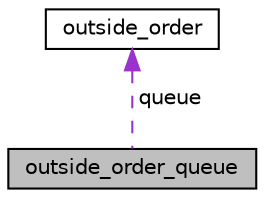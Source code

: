 digraph "outside_order_queue"
{
  edge [fontname="Helvetica",fontsize="10",labelfontname="Helvetica",labelfontsize="10"];
  node [fontname="Helvetica",fontsize="10",shape=record];
  Node1 [label="outside_order_queue",height=0.2,width=0.4,color="black", fillcolor="grey75", style="filled", fontcolor="black"];
  Node2 -> Node1 [dir="back",color="darkorchid3",fontsize="10",style="dashed",label=" queue" ];
  Node2 [label="outside_order",height=0.2,width=0.4,color="black", fillcolor="white", style="filled",URL="$structoutside__order.html"];
}
